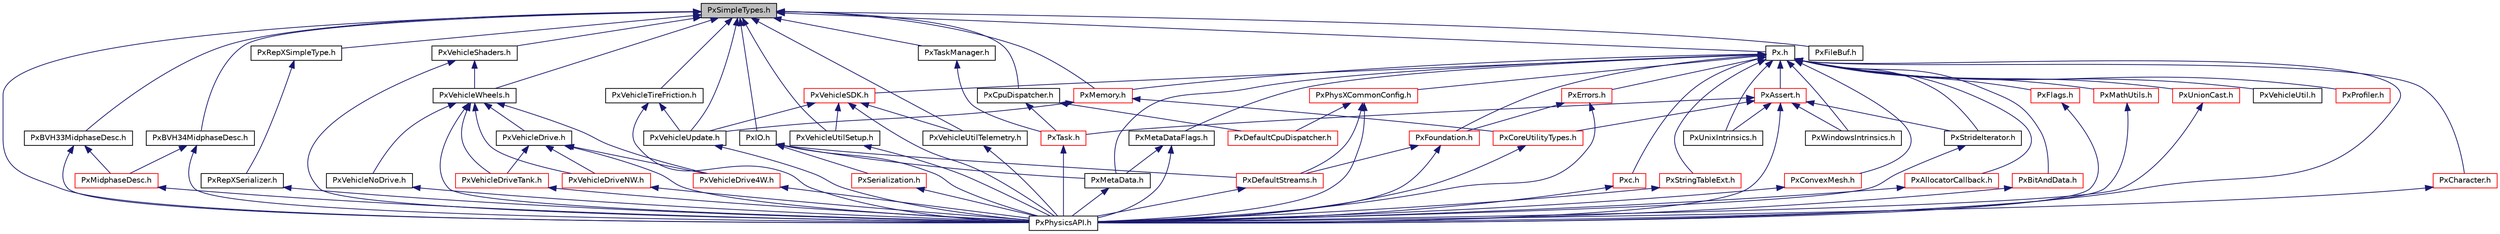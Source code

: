 digraph "PxSimpleTypes.h"
{
  edge [fontname="Helvetica",fontsize="10",labelfontname="Helvetica",labelfontsize="10"];
  node [fontname="Helvetica",fontsize="10",shape=record];
  Node0 [label="PxSimpleTypes.h",height=0.2,width=0.4,color="black", fillcolor="grey75", style="filled", fontcolor="black"];
  Node0 -> Node1 [dir="back",color="midnightblue",fontsize="10",style="solid",fontname="Helvetica"];
  Node1 [label="PxBVH33MidphaseDesc.h",height=0.2,width=0.4,color="black", fillcolor="white", style="filled",URL="$PxBVH33MidphaseDesc_8h.html"];
  Node1 -> Node2 [dir="back",color="midnightblue",fontsize="10",style="solid",fontname="Helvetica"];
  Node2 [label="PxMidphaseDesc.h",height=0.2,width=0.4,color="red", fillcolor="white", style="filled",URL="$PxMidphaseDesc_8h.html"];
  Node2 -> Node6 [dir="back",color="midnightblue",fontsize="10",style="solid",fontname="Helvetica"];
  Node6 [label="PxPhysicsAPI.h",height=0.2,width=0.4,color="black", fillcolor="white", style="filled",URL="$PxPhysicsAPI_8h.html"];
  Node1 -> Node6 [dir="back",color="midnightblue",fontsize="10",style="solid",fontname="Helvetica"];
  Node0 -> Node9 [dir="back",color="midnightblue",fontsize="10",style="solid",fontname="Helvetica"];
  Node9 [label="PxBVH34MidphaseDesc.h",height=0.2,width=0.4,color="black", fillcolor="white", style="filled",URL="$PxBVH34MidphaseDesc_8h.html"];
  Node9 -> Node2 [dir="back",color="midnightblue",fontsize="10",style="solid",fontname="Helvetica"];
  Node9 -> Node6 [dir="back",color="midnightblue",fontsize="10",style="solid",fontname="Helvetica"];
  Node0 -> Node4 [dir="back",color="midnightblue",fontsize="10",style="solid",fontname="Helvetica"];
  Node4 [label="PxRepXSimpleType.h",height=0.2,width=0.4,color="black", fillcolor="white", style="filled",URL="$PxRepXSimpleType_8h.html"];
  Node4 -> Node5 [dir="back",color="midnightblue",fontsize="10",style="solid",fontname="Helvetica"];
  Node5 [label="PxRepXSerializer.h",height=0.2,width=0.4,color="black", fillcolor="white", style="filled",URL="$PxRepXSerializer_8h.html"];
  Node5 -> Node6 [dir="back",color="midnightblue",fontsize="10",style="solid",fontname="Helvetica"];
  Node0 -> Node10 [dir="back",color="midnightblue",fontsize="10",style="solid",fontname="Helvetica"];
  Node10 [label="PxFileBuf.h",height=0.2,width=0.4,color="black", fillcolor="white", style="filled",URL="$PxFileBuf_8h.html"];
  Node0 -> Node6 [dir="back",color="midnightblue",fontsize="10",style="solid",fontname="Helvetica"];
  Node0 -> Node11 [dir="back",color="midnightblue",fontsize="10",style="solid",fontname="Helvetica"];
  Node11 [label="PxVehicleShaders.h",height=0.2,width=0.4,color="black", fillcolor="white", style="filled",URL="$PxVehicleShaders_8h.html"];
  Node11 -> Node6 [dir="back",color="midnightblue",fontsize="10",style="solid",fontname="Helvetica"];
  Node11 -> Node12 [dir="back",color="midnightblue",fontsize="10",style="solid",fontname="Helvetica"];
  Node12 [label="PxVehicleWheels.h",height=0.2,width=0.4,color="black", fillcolor="white", style="filled",URL="$PxVehicleWheels_8h.html"];
  Node12 -> Node13 [dir="back",color="midnightblue",fontsize="10",style="solid",fontname="Helvetica"];
  Node13 [label="PxVehicleDrive.h",height=0.2,width=0.4,color="black", fillcolor="white", style="filled",URL="$PxVehicleDrive_8h.html"];
  Node13 -> Node6 [dir="back",color="midnightblue",fontsize="10",style="solid",fontname="Helvetica"];
  Node13 -> Node14 [dir="back",color="midnightblue",fontsize="10",style="solid",fontname="Helvetica"];
  Node14 [label="PxVehicleDrive4W.h",height=0.2,width=0.4,color="red", fillcolor="white", style="filled",URL="$PxVehicleDrive4W_8h.html"];
  Node14 -> Node6 [dir="back",color="midnightblue",fontsize="10",style="solid",fontname="Helvetica"];
  Node13 -> Node16 [dir="back",color="midnightblue",fontsize="10",style="solid",fontname="Helvetica"];
  Node16 [label="PxVehicleDriveTank.h",height=0.2,width=0.4,color="red", fillcolor="white", style="filled",URL="$PxVehicleDriveTank_8h.html"];
  Node16 -> Node6 [dir="back",color="midnightblue",fontsize="10",style="solid",fontname="Helvetica"];
  Node13 -> Node17 [dir="back",color="midnightblue",fontsize="10",style="solid",fontname="Helvetica"];
  Node17 [label="PxVehicleDriveNW.h",height=0.2,width=0.4,color="red", fillcolor="white", style="filled",URL="$PxVehicleDriveNW_8h.html"];
  Node17 -> Node6 [dir="back",color="midnightblue",fontsize="10",style="solid",fontname="Helvetica"];
  Node12 -> Node14 [dir="back",color="midnightblue",fontsize="10",style="solid",fontname="Helvetica"];
  Node12 -> Node16 [dir="back",color="midnightblue",fontsize="10",style="solid",fontname="Helvetica"];
  Node12 -> Node6 [dir="back",color="midnightblue",fontsize="10",style="solid",fontname="Helvetica"];
  Node12 -> Node18 [dir="back",color="midnightblue",fontsize="10",style="solid",fontname="Helvetica"];
  Node18 [label="PxVehicleNoDrive.h",height=0.2,width=0.4,color="black", fillcolor="white", style="filled",URL="$PxVehicleNoDrive_8h.html"];
  Node18 -> Node6 [dir="back",color="midnightblue",fontsize="10",style="solid",fontname="Helvetica"];
  Node12 -> Node17 [dir="back",color="midnightblue",fontsize="10",style="solid",fontname="Helvetica"];
  Node0 -> Node19 [dir="back",color="midnightblue",fontsize="10",style="solid",fontname="Helvetica"];
  Node19 [label="PxVehicleTireFriction.h",height=0.2,width=0.4,color="black", fillcolor="white", style="filled",URL="$PxVehicleTireFriction_8h.html"];
  Node19 -> Node6 [dir="back",color="midnightblue",fontsize="10",style="solid",fontname="Helvetica"];
  Node19 -> Node20 [dir="back",color="midnightblue",fontsize="10",style="solid",fontname="Helvetica"];
  Node20 [label="PxVehicleUpdate.h",height=0.2,width=0.4,color="black", fillcolor="white", style="filled",URL="$PxVehicleUpdate_8h.html"];
  Node20 -> Node6 [dir="back",color="midnightblue",fontsize="10",style="solid",fontname="Helvetica"];
  Node0 -> Node20 [dir="back",color="midnightblue",fontsize="10",style="solid",fontname="Helvetica"];
  Node0 -> Node21 [dir="back",color="midnightblue",fontsize="10",style="solid",fontname="Helvetica"];
  Node21 [label="PxVehicleUtilSetup.h",height=0.2,width=0.4,color="black", fillcolor="white", style="filled",URL="$PxVehicleUtilSetup_8h.html"];
  Node21 -> Node6 [dir="back",color="midnightblue",fontsize="10",style="solid",fontname="Helvetica"];
  Node0 -> Node22 [dir="back",color="midnightblue",fontsize="10",style="solid",fontname="Helvetica"];
  Node22 [label="PxVehicleUtilTelemetry.h",height=0.2,width=0.4,color="black", fillcolor="white", style="filled",URL="$PxVehicleUtilTelemetry_8h.html"];
  Node22 -> Node6 [dir="back",color="midnightblue",fontsize="10",style="solid",fontname="Helvetica"];
  Node0 -> Node12 [dir="back",color="midnightblue",fontsize="10",style="solid",fontname="Helvetica"];
  Node0 -> Node23 [dir="back",color="midnightblue",fontsize="10",style="solid",fontname="Helvetica"];
  Node23 [label="PxCpuDispatcher.h",height=0.2,width=0.4,color="black", fillcolor="white", style="filled",URL="$PxCpuDispatcher_8h.html"];
  Node23 -> Node24 [dir="back",color="midnightblue",fontsize="10",style="solid",fontname="Helvetica"];
  Node24 [label="PxDefaultCpuDispatcher.h",height=0.2,width=0.4,color="red", fillcolor="white", style="filled",URL="$PxDefaultCpuDispatcher_8h.html"];
  Node23 -> Node25 [dir="back",color="midnightblue",fontsize="10",style="solid",fontname="Helvetica"];
  Node25 [label="PxTask.h",height=0.2,width=0.4,color="red", fillcolor="white", style="filled",URL="$PxTask_8h.html"];
  Node25 -> Node6 [dir="back",color="midnightblue",fontsize="10",style="solid",fontname="Helvetica"];
  Node0 -> Node32 [dir="back",color="midnightblue",fontsize="10",style="solid",fontname="Helvetica"];
  Node32 [label="PxTaskManager.h",height=0.2,width=0.4,color="black", fillcolor="white", style="filled",URL="$PxTaskManager_8h.html"];
  Node32 -> Node25 [dir="back",color="midnightblue",fontsize="10",style="solid",fontname="Helvetica"];
  Node0 -> Node33 [dir="back",color="midnightblue",fontsize="10",style="solid",fontname="Helvetica"];
  Node33 [label="Px.h",height=0.2,width=0.4,color="black", fillcolor="white", style="filled",URL="$Px_8h.html"];
  Node33 -> Node34 [dir="back",color="midnightblue",fontsize="10",style="solid",fontname="Helvetica"];
  Node34 [label="PxCharacter.h",height=0.2,width=0.4,color="red", fillcolor="white", style="filled",URL="$PxCharacter_8h.html"];
  Node34 -> Node6 [dir="back",color="midnightblue",fontsize="10",style="solid",fontname="Helvetica"];
  Node33 -> Node41 [dir="back",color="midnightblue",fontsize="10",style="solid",fontname="Helvetica"];
  Node41 [label="PxMetaData.h",height=0.2,width=0.4,color="black", fillcolor="white", style="filled",URL="$PxMetaData_8h.html"];
  Node41 -> Node6 [dir="back",color="midnightblue",fontsize="10",style="solid",fontname="Helvetica"];
  Node33 -> Node42 [dir="back",color="midnightblue",fontsize="10",style="solid",fontname="Helvetica"];
  Node42 [label="PxMetaDataFlags.h",height=0.2,width=0.4,color="black", fillcolor="white", style="filled",URL="$PxMetaDataFlags_8h.html"];
  Node42 -> Node41 [dir="back",color="midnightblue",fontsize="10",style="solid",fontname="Helvetica"];
  Node42 -> Node6 [dir="back",color="midnightblue",fontsize="10",style="solid",fontname="Helvetica"];
  Node33 -> Node43 [dir="back",color="midnightblue",fontsize="10",style="solid",fontname="Helvetica"];
  Node43 [label="PxPhysXCommonConfig.h",height=0.2,width=0.4,color="red", fillcolor="white", style="filled",URL="$PxPhysXCommonConfig_8h.html"];
  Node43 -> Node24 [dir="back",color="midnightblue",fontsize="10",style="solid",fontname="Helvetica"];
  Node43 -> Node106 [dir="back",color="midnightblue",fontsize="10",style="solid",fontname="Helvetica"];
  Node106 [label="PxDefaultStreams.h",height=0.2,width=0.4,color="red", fillcolor="white", style="filled",URL="$PxDefaultStreams_8h.html"];
  Node106 -> Node6 [dir="back",color="midnightblue",fontsize="10",style="solid",fontname="Helvetica"];
  Node43 -> Node6 [dir="back",color="midnightblue",fontsize="10",style="solid",fontname="Helvetica"];
  Node33 -> Node141 [dir="back",color="midnightblue",fontsize="10",style="solid",fontname="Helvetica"];
  Node141 [label="Pxc.h",height=0.2,width=0.4,color="red", fillcolor="white", style="filled",URL="$Pxc_8h.html"];
  Node141 -> Node6 [dir="back",color="midnightblue",fontsize="10",style="solid",fontname="Helvetica"];
  Node33 -> Node142 [dir="back",color="midnightblue",fontsize="10",style="solid",fontname="Helvetica"];
  Node142 [label="PxStringTableExt.h",height=0.2,width=0.4,color="red", fillcolor="white", style="filled",URL="$PxStringTableExt_8h.html"];
  Node142 -> Node6 [dir="back",color="midnightblue",fontsize="10",style="solid",fontname="Helvetica"];
  Node33 -> Node57 [dir="back",color="midnightblue",fontsize="10",style="solid",fontname="Helvetica"];
  Node57 [label="PxConvexMesh.h",height=0.2,width=0.4,color="red", fillcolor="white", style="filled",URL="$PxConvexMesh_8h.html"];
  Node57 -> Node6 [dir="back",color="midnightblue",fontsize="10",style="solid",fontname="Helvetica"];
  Node33 -> Node143 [dir="back",color="midnightblue",fontsize="10",style="solid",fontname="Helvetica"];
  Node143 [label="PxFoundation.h",height=0.2,width=0.4,color="red", fillcolor="white", style="filled",URL="$PxFoundation_8h.html"];
  Node143 -> Node106 [dir="back",color="midnightblue",fontsize="10",style="solid",fontname="Helvetica"];
  Node143 -> Node6 [dir="back",color="midnightblue",fontsize="10",style="solid",fontname="Helvetica"];
  Node33 -> Node6 [dir="back",color="midnightblue",fontsize="10",style="solid",fontname="Helvetica"];
  Node33 -> Node97 [dir="back",color="midnightblue",fontsize="10",style="solid",fontname="Helvetica"];
  Node97 [label="PxVehicleSDK.h",height=0.2,width=0.4,color="red", fillcolor="white", style="filled",URL="$PxVehicleSDK_8h.html"];
  Node97 -> Node6 [dir="back",color="midnightblue",fontsize="10",style="solid",fontname="Helvetica"];
  Node97 -> Node20 [dir="back",color="midnightblue",fontsize="10",style="solid",fontname="Helvetica"];
  Node97 -> Node21 [dir="back",color="midnightblue",fontsize="10",style="solid",fontname="Helvetica"];
  Node97 -> Node22 [dir="back",color="midnightblue",fontsize="10",style="solid",fontname="Helvetica"];
  Node33 -> Node145 [dir="back",color="midnightblue",fontsize="10",style="solid",fontname="Helvetica"];
  Node145 [label="PxVehicleUtil.h",height=0.2,width=0.4,color="black", fillcolor="white", style="filled",URL="$PxVehicleUtil_8h.html"];
  Node33 -> Node146 [dir="back",color="midnightblue",fontsize="10",style="solid",fontname="Helvetica"];
  Node146 [label="PxAllocatorCallback.h",height=0.2,width=0.4,color="red", fillcolor="white", style="filled",URL="$PxAllocatorCallback_8h.html"];
  Node146 -> Node6 [dir="back",color="midnightblue",fontsize="10",style="solid",fontname="Helvetica"];
  Node33 -> Node147 [dir="back",color="midnightblue",fontsize="10",style="solid",fontname="Helvetica"];
  Node147 [label="PxAssert.h",height=0.2,width=0.4,color="red", fillcolor="white", style="filled",URL="$PxAssert_8h.html"];
  Node147 -> Node148 [dir="back",color="midnightblue",fontsize="10",style="solid",fontname="Helvetica"];
  Node148 [label="PxCoreUtilityTypes.h",height=0.2,width=0.4,color="red", fillcolor="white", style="filled",URL="$PxCoreUtilityTypes_8h.html"];
  Node148 -> Node6 [dir="back",color="midnightblue",fontsize="10",style="solid",fontname="Helvetica"];
  Node147 -> Node6 [dir="back",color="midnightblue",fontsize="10",style="solid",fontname="Helvetica"];
  Node147 -> Node25 [dir="back",color="midnightblue",fontsize="10",style="solid",fontname="Helvetica"];
  Node147 -> Node161 [dir="back",color="midnightblue",fontsize="10",style="solid",fontname="Helvetica"];
  Node161 [label="PxStrideIterator.h",height=0.2,width=0.4,color="black", fillcolor="white", style="filled",URL="$PxStrideIterator_8h.html"];
  Node161 -> Node6 [dir="back",color="midnightblue",fontsize="10",style="solid",fontname="Helvetica"];
  Node147 -> Node162 [dir="back",color="midnightblue",fontsize="10",style="solid",fontname="Helvetica"];
  Node162 [label="PxUnixIntrinsics.h",height=0.2,width=0.4,color="black", fillcolor="white", style="filled",URL="$PxUnixIntrinsics_8h.html"];
  Node147 -> Node163 [dir="back",color="midnightblue",fontsize="10",style="solid",fontname="Helvetica"];
  Node163 [label="PxWindowsIntrinsics.h",height=0.2,width=0.4,color="black", fillcolor="white", style="filled",URL="$PxWindowsIntrinsics_8h.html"];
  Node33 -> Node164 [dir="back",color="midnightblue",fontsize="10",style="solid",fontname="Helvetica"];
  Node164 [label="PxBitAndData.h",height=0.2,width=0.4,color="red", fillcolor="white", style="filled",URL="$PxBitAndData_8h.html"];
  Node164 -> Node6 [dir="back",color="midnightblue",fontsize="10",style="solid",fontname="Helvetica"];
  Node33 -> Node165 [dir="back",color="midnightblue",fontsize="10",style="solid",fontname="Helvetica"];
  Node165 [label="PxErrors.h",height=0.2,width=0.4,color="red", fillcolor="white", style="filled",URL="$PxErrors_8h.html"];
  Node165 -> Node143 [dir="back",color="midnightblue",fontsize="10",style="solid",fontname="Helvetica"];
  Node165 -> Node6 [dir="back",color="midnightblue",fontsize="10",style="solid",fontname="Helvetica"];
  Node33 -> Node168 [dir="back",color="midnightblue",fontsize="10",style="solid",fontname="Helvetica"];
  Node168 [label="PxFlags.h",height=0.2,width=0.4,color="red", fillcolor="white", style="filled",URL="$PxFlags_8h.html"];
  Node168 -> Node6 [dir="back",color="midnightblue",fontsize="10",style="solid",fontname="Helvetica"];
  Node33 -> Node173 [dir="back",color="midnightblue",fontsize="10",style="solid",fontname="Helvetica"];
  Node173 [label="PxMathUtils.h",height=0.2,width=0.4,color="red", fillcolor="white", style="filled",URL="$PxMathUtils_8h.html"];
  Node173 -> Node6 [dir="back",color="midnightblue",fontsize="10",style="solid",fontname="Helvetica"];
  Node33 -> Node174 [dir="back",color="midnightblue",fontsize="10",style="solid",fontname="Helvetica"];
  Node174 [label="PxMemory.h",height=0.2,width=0.4,color="red", fillcolor="white", style="filled",URL="$PxMemory_8h.html"];
  Node174 -> Node148 [dir="back",color="midnightblue",fontsize="10",style="solid",fontname="Helvetica"];
  Node174 -> Node20 [dir="back",color="midnightblue",fontsize="10",style="solid",fontname="Helvetica"];
  Node33 -> Node175 [dir="back",color="midnightblue",fontsize="10",style="solid",fontname="Helvetica"];
  Node175 [label="PxProfiler.h",height=0.2,width=0.4,color="red", fillcolor="white", style="filled",URL="$PxProfiler_8h.html"];
  Node33 -> Node161 [dir="back",color="midnightblue",fontsize="10",style="solid",fontname="Helvetica"];
  Node33 -> Node176 [dir="back",color="midnightblue",fontsize="10",style="solid",fontname="Helvetica"];
  Node176 [label="PxUnionCast.h",height=0.2,width=0.4,color="red", fillcolor="white", style="filled",URL="$PxUnionCast_8h.html"];
  Node176 -> Node6 [dir="back",color="midnightblue",fontsize="10",style="solid",fontname="Helvetica"];
  Node33 -> Node162 [dir="back",color="midnightblue",fontsize="10",style="solid",fontname="Helvetica"];
  Node33 -> Node163 [dir="back",color="midnightblue",fontsize="10",style="solid",fontname="Helvetica"];
  Node0 -> Node177 [dir="back",color="midnightblue",fontsize="10",style="solid",fontname="Helvetica"];
  Node177 [label="PxIO.h",height=0.2,width=0.4,color="black", fillcolor="white", style="filled",URL="$PxIO_8h.html"];
  Node177 -> Node41 [dir="back",color="midnightblue",fontsize="10",style="solid",fontname="Helvetica"];
  Node177 -> Node106 [dir="back",color="midnightblue",fontsize="10",style="solid",fontname="Helvetica"];
  Node177 -> Node7 [dir="back",color="midnightblue",fontsize="10",style="solid",fontname="Helvetica"];
  Node7 [label="PxSerialization.h",height=0.2,width=0.4,color="red", fillcolor="white", style="filled",URL="$PxSerialization_8h.html"];
  Node7 -> Node6 [dir="back",color="midnightblue",fontsize="10",style="solid",fontname="Helvetica"];
  Node177 -> Node6 [dir="back",color="midnightblue",fontsize="10",style="solid",fontname="Helvetica"];
  Node0 -> Node174 [dir="back",color="midnightblue",fontsize="10",style="solid",fontname="Helvetica"];
}
